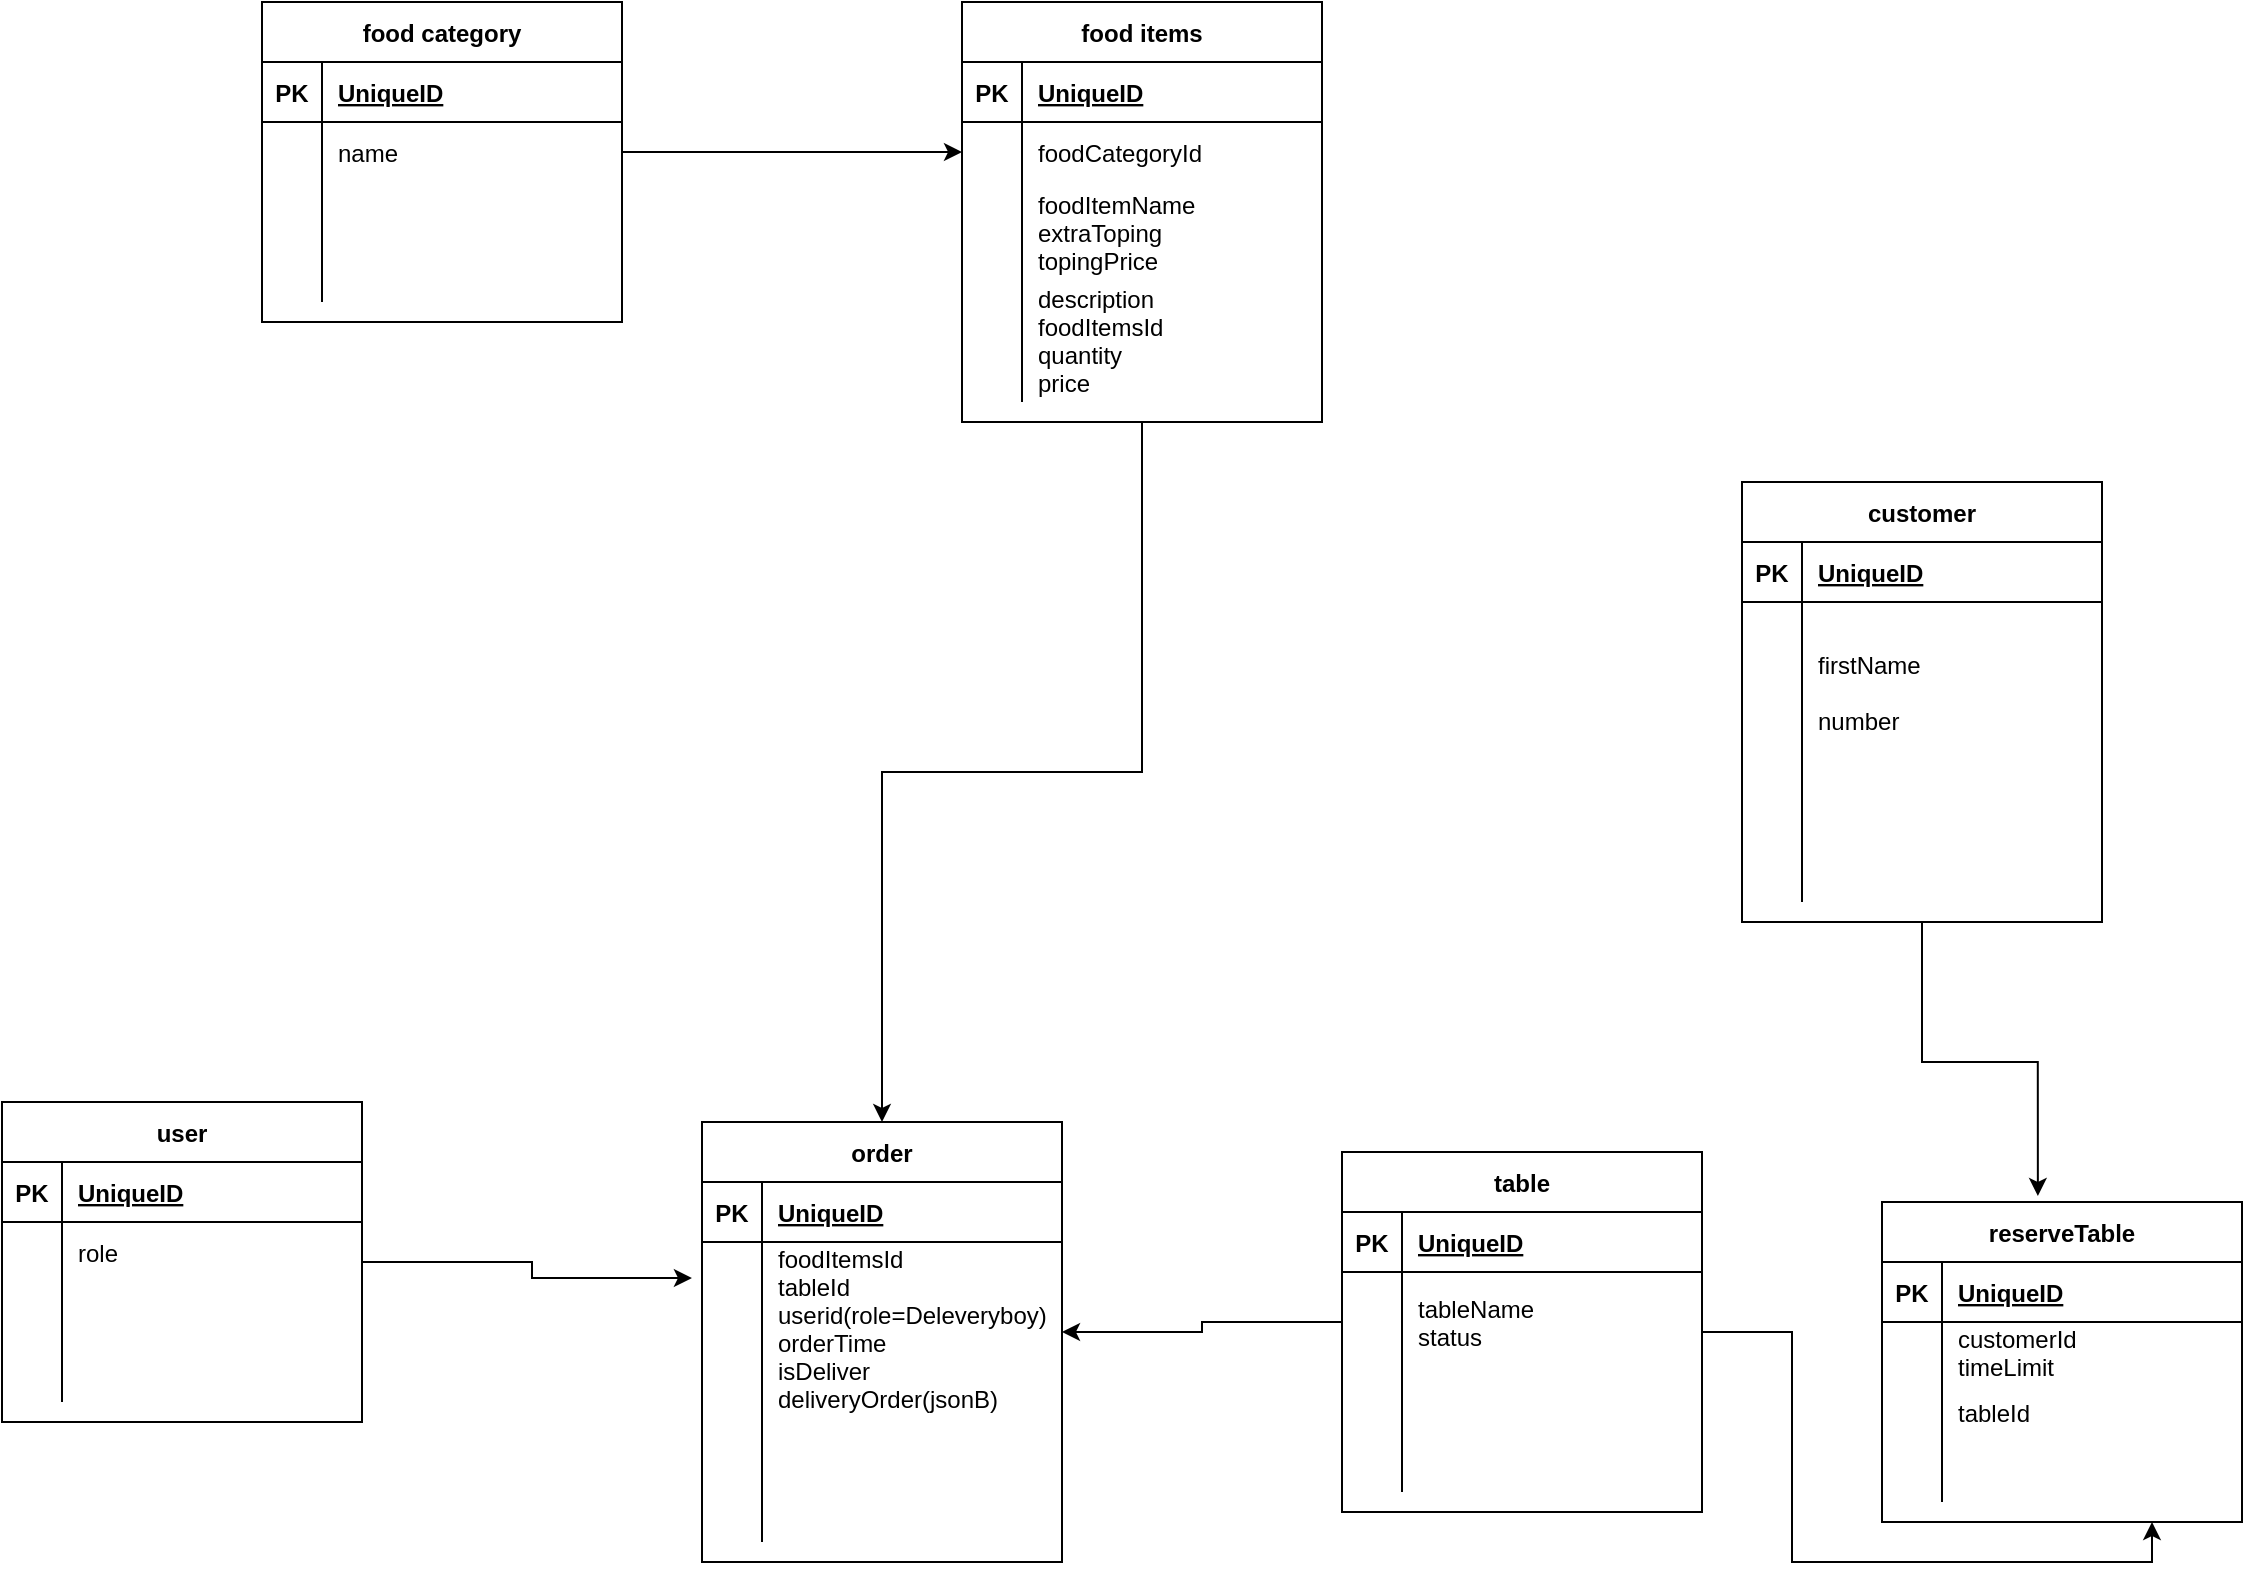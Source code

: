 <mxfile version="20.5.1" type="github">
  <diagram id="R2lEEEUBdFMjLlhIrx00" name="Page-1">
    <mxGraphModel dx="1578" dy="2182" grid="1" gridSize="10" guides="1" tooltips="1" connect="1" arrows="1" fold="1" page="1" pageScale="1" pageWidth="850" pageHeight="1100" math="0" shadow="0" extFonts="Permanent Marker^https://fonts.googleapis.com/css?family=Permanent+Marker">
      <root>
        <mxCell id="0" />
        <mxCell id="1" parent="0" />
        <mxCell id="HmCvgmjGHogJz_0cQoBX-1" value="order" style="shape=table;startSize=30;container=1;collapsible=1;childLayout=tableLayout;fixedRows=1;rowLines=0;fontStyle=1;align=center;resizeLast=1;" parent="1" vertex="1">
          <mxGeometry x="370" y="500" width="180" height="220" as="geometry" />
        </mxCell>
        <mxCell id="HmCvgmjGHogJz_0cQoBX-2" value="" style="shape=tableRow;horizontal=0;startSize=0;swimlaneHead=0;swimlaneBody=0;fillColor=none;collapsible=0;dropTarget=0;points=[[0,0.5],[1,0.5]];portConstraint=eastwest;top=0;left=0;right=0;bottom=1;" parent="HmCvgmjGHogJz_0cQoBX-1" vertex="1">
          <mxGeometry y="30" width="180" height="30" as="geometry" />
        </mxCell>
        <mxCell id="HmCvgmjGHogJz_0cQoBX-3" value="PK" style="shape=partialRectangle;connectable=0;fillColor=none;top=0;left=0;bottom=0;right=0;fontStyle=1;overflow=hidden;" parent="HmCvgmjGHogJz_0cQoBX-2" vertex="1">
          <mxGeometry width="30" height="30" as="geometry">
            <mxRectangle width="30" height="30" as="alternateBounds" />
          </mxGeometry>
        </mxCell>
        <mxCell id="HmCvgmjGHogJz_0cQoBX-4" value="UniqueID" style="shape=partialRectangle;connectable=0;fillColor=none;top=0;left=0;bottom=0;right=0;align=left;spacingLeft=6;fontStyle=5;overflow=hidden;" parent="HmCvgmjGHogJz_0cQoBX-2" vertex="1">
          <mxGeometry x="30" width="150" height="30" as="geometry">
            <mxRectangle width="150" height="30" as="alternateBounds" />
          </mxGeometry>
        </mxCell>
        <mxCell id="HmCvgmjGHogJz_0cQoBX-5" value="" style="shape=tableRow;horizontal=0;startSize=0;swimlaneHead=0;swimlaneBody=0;fillColor=none;collapsible=0;dropTarget=0;points=[[0,0.5],[1,0.5]];portConstraint=eastwest;top=0;left=0;right=0;bottom=0;" parent="HmCvgmjGHogJz_0cQoBX-1" vertex="1">
          <mxGeometry y="60" width="180" height="90" as="geometry" />
        </mxCell>
        <mxCell id="HmCvgmjGHogJz_0cQoBX-6" value="" style="shape=partialRectangle;connectable=0;fillColor=none;top=0;left=0;bottom=0;right=0;editable=1;overflow=hidden;" parent="HmCvgmjGHogJz_0cQoBX-5" vertex="1">
          <mxGeometry width="30" height="90" as="geometry">
            <mxRectangle width="30" height="90" as="alternateBounds" />
          </mxGeometry>
        </mxCell>
        <mxCell id="HmCvgmjGHogJz_0cQoBX-7" value="foodItemsId&#xa;tableId&#xa;userid(role=Deleveryboy)&#xa;orderTime&#xa;isDeliver&#xa;deliveryOrder(jsonB)&#xa;" style="shape=partialRectangle;connectable=0;fillColor=none;top=0;left=0;bottom=0;right=0;align=left;spacingLeft=6;overflow=hidden;" parent="HmCvgmjGHogJz_0cQoBX-5" vertex="1">
          <mxGeometry x="30" width="150" height="90" as="geometry">
            <mxRectangle width="150" height="90" as="alternateBounds" />
          </mxGeometry>
        </mxCell>
        <mxCell id="HmCvgmjGHogJz_0cQoBX-8" value="" style="shape=tableRow;horizontal=0;startSize=0;swimlaneHead=0;swimlaneBody=0;fillColor=none;collapsible=0;dropTarget=0;points=[[0,0.5],[1,0.5]];portConstraint=eastwest;top=0;left=0;right=0;bottom=0;" parent="HmCvgmjGHogJz_0cQoBX-1" vertex="1">
          <mxGeometry y="150" width="180" height="30" as="geometry" />
        </mxCell>
        <mxCell id="HmCvgmjGHogJz_0cQoBX-9" value="" style="shape=partialRectangle;connectable=0;fillColor=none;top=0;left=0;bottom=0;right=0;editable=1;overflow=hidden;" parent="HmCvgmjGHogJz_0cQoBX-8" vertex="1">
          <mxGeometry width="30" height="30" as="geometry">
            <mxRectangle width="30" height="30" as="alternateBounds" />
          </mxGeometry>
        </mxCell>
        <mxCell id="HmCvgmjGHogJz_0cQoBX-10" value="" style="shape=partialRectangle;connectable=0;fillColor=none;top=0;left=0;bottom=0;right=0;align=left;spacingLeft=6;overflow=hidden;" parent="HmCvgmjGHogJz_0cQoBX-8" vertex="1">
          <mxGeometry x="30" width="150" height="30" as="geometry">
            <mxRectangle width="150" height="30" as="alternateBounds" />
          </mxGeometry>
        </mxCell>
        <mxCell id="HmCvgmjGHogJz_0cQoBX-11" value="" style="shape=tableRow;horizontal=0;startSize=0;swimlaneHead=0;swimlaneBody=0;fillColor=none;collapsible=0;dropTarget=0;points=[[0,0.5],[1,0.5]];portConstraint=eastwest;top=0;left=0;right=0;bottom=0;" parent="HmCvgmjGHogJz_0cQoBX-1" vertex="1">
          <mxGeometry y="180" width="180" height="30" as="geometry" />
        </mxCell>
        <mxCell id="HmCvgmjGHogJz_0cQoBX-12" value="" style="shape=partialRectangle;connectable=0;fillColor=none;top=0;left=0;bottom=0;right=0;editable=1;overflow=hidden;" parent="HmCvgmjGHogJz_0cQoBX-11" vertex="1">
          <mxGeometry width="30" height="30" as="geometry">
            <mxRectangle width="30" height="30" as="alternateBounds" />
          </mxGeometry>
        </mxCell>
        <mxCell id="HmCvgmjGHogJz_0cQoBX-13" value="" style="shape=partialRectangle;connectable=0;fillColor=none;top=0;left=0;bottom=0;right=0;align=left;spacingLeft=6;overflow=hidden;" parent="HmCvgmjGHogJz_0cQoBX-11" vertex="1">
          <mxGeometry x="30" width="150" height="30" as="geometry">
            <mxRectangle width="150" height="30" as="alternateBounds" />
          </mxGeometry>
        </mxCell>
        <mxCell id="HmCvgmjGHogJz_0cQoBX-229" style="edgeStyle=orthogonalEdgeStyle;rounded=0;orthogonalLoop=1;jettySize=auto;html=1;entryX=0.75;entryY=1;entryDx=0;entryDy=0;" parent="1" source="HmCvgmjGHogJz_0cQoBX-16" target="HmCvgmjGHogJz_0cQoBX-215" edge="1">
          <mxGeometry relative="1" as="geometry" />
        </mxCell>
        <mxCell id="HmCvgmjGHogJz_0cQoBX-16" value="table" style="shape=table;startSize=30;container=1;collapsible=1;childLayout=tableLayout;fixedRows=1;rowLines=0;fontStyle=1;align=center;resizeLast=1;" parent="1" vertex="1">
          <mxGeometry x="690" y="515" width="180" height="180" as="geometry" />
        </mxCell>
        <mxCell id="HmCvgmjGHogJz_0cQoBX-17" value="" style="shape=tableRow;horizontal=0;startSize=0;swimlaneHead=0;swimlaneBody=0;fillColor=none;collapsible=0;dropTarget=0;points=[[0,0.5],[1,0.5]];portConstraint=eastwest;top=0;left=0;right=0;bottom=1;" parent="HmCvgmjGHogJz_0cQoBX-16" vertex="1">
          <mxGeometry y="30" width="180" height="30" as="geometry" />
        </mxCell>
        <mxCell id="HmCvgmjGHogJz_0cQoBX-18" value="PK" style="shape=partialRectangle;connectable=0;fillColor=none;top=0;left=0;bottom=0;right=0;fontStyle=1;overflow=hidden;" parent="HmCvgmjGHogJz_0cQoBX-17" vertex="1">
          <mxGeometry width="30" height="30" as="geometry">
            <mxRectangle width="30" height="30" as="alternateBounds" />
          </mxGeometry>
        </mxCell>
        <mxCell id="HmCvgmjGHogJz_0cQoBX-19" value="UniqueID" style="shape=partialRectangle;connectable=0;fillColor=none;top=0;left=0;bottom=0;right=0;align=left;spacingLeft=6;fontStyle=5;overflow=hidden;" parent="HmCvgmjGHogJz_0cQoBX-17" vertex="1">
          <mxGeometry x="30" width="150" height="30" as="geometry">
            <mxRectangle width="150" height="30" as="alternateBounds" />
          </mxGeometry>
        </mxCell>
        <mxCell id="HmCvgmjGHogJz_0cQoBX-20" value="" style="shape=tableRow;horizontal=0;startSize=0;swimlaneHead=0;swimlaneBody=0;fillColor=none;collapsible=0;dropTarget=0;points=[[0,0.5],[1,0.5]];portConstraint=eastwest;top=0;left=0;right=0;bottom=0;" parent="HmCvgmjGHogJz_0cQoBX-16" vertex="1">
          <mxGeometry y="60" width="180" height="50" as="geometry" />
        </mxCell>
        <mxCell id="HmCvgmjGHogJz_0cQoBX-21" value="" style="shape=partialRectangle;connectable=0;fillColor=none;top=0;left=0;bottom=0;right=0;editable=1;overflow=hidden;" parent="HmCvgmjGHogJz_0cQoBX-20" vertex="1">
          <mxGeometry width="30" height="50" as="geometry">
            <mxRectangle width="30" height="50" as="alternateBounds" />
          </mxGeometry>
        </mxCell>
        <mxCell id="HmCvgmjGHogJz_0cQoBX-22" value="tableName&#xa;status" style="shape=partialRectangle;connectable=0;fillColor=none;top=0;left=0;bottom=0;right=0;align=left;spacingLeft=6;overflow=hidden;" parent="HmCvgmjGHogJz_0cQoBX-20" vertex="1">
          <mxGeometry x="30" width="150" height="50" as="geometry">
            <mxRectangle width="150" height="50" as="alternateBounds" />
          </mxGeometry>
        </mxCell>
        <mxCell id="HmCvgmjGHogJz_0cQoBX-23" value="" style="shape=tableRow;horizontal=0;startSize=0;swimlaneHead=0;swimlaneBody=0;fillColor=none;collapsible=0;dropTarget=0;points=[[0,0.5],[1,0.5]];portConstraint=eastwest;top=0;left=0;right=0;bottom=0;" parent="HmCvgmjGHogJz_0cQoBX-16" vertex="1">
          <mxGeometry y="110" width="180" height="30" as="geometry" />
        </mxCell>
        <mxCell id="HmCvgmjGHogJz_0cQoBX-24" value="" style="shape=partialRectangle;connectable=0;fillColor=none;top=0;left=0;bottom=0;right=0;editable=1;overflow=hidden;" parent="HmCvgmjGHogJz_0cQoBX-23" vertex="1">
          <mxGeometry width="30" height="30" as="geometry">
            <mxRectangle width="30" height="30" as="alternateBounds" />
          </mxGeometry>
        </mxCell>
        <mxCell id="HmCvgmjGHogJz_0cQoBX-25" value="" style="shape=partialRectangle;connectable=0;fillColor=none;top=0;left=0;bottom=0;right=0;align=left;spacingLeft=6;overflow=hidden;" parent="HmCvgmjGHogJz_0cQoBX-23" vertex="1">
          <mxGeometry x="30" width="150" height="30" as="geometry">
            <mxRectangle width="150" height="30" as="alternateBounds" />
          </mxGeometry>
        </mxCell>
        <mxCell id="HmCvgmjGHogJz_0cQoBX-26" value="" style="shape=tableRow;horizontal=0;startSize=0;swimlaneHead=0;swimlaneBody=0;fillColor=none;collapsible=0;dropTarget=0;points=[[0,0.5],[1,0.5]];portConstraint=eastwest;top=0;left=0;right=0;bottom=0;" parent="HmCvgmjGHogJz_0cQoBX-16" vertex="1">
          <mxGeometry y="140" width="180" height="30" as="geometry" />
        </mxCell>
        <mxCell id="HmCvgmjGHogJz_0cQoBX-27" value="" style="shape=partialRectangle;connectable=0;fillColor=none;top=0;left=0;bottom=0;right=0;editable=1;overflow=hidden;" parent="HmCvgmjGHogJz_0cQoBX-26" vertex="1">
          <mxGeometry width="30" height="30" as="geometry">
            <mxRectangle width="30" height="30" as="alternateBounds" />
          </mxGeometry>
        </mxCell>
        <mxCell id="HmCvgmjGHogJz_0cQoBX-28" value="" style="shape=partialRectangle;connectable=0;fillColor=none;top=0;left=0;bottom=0;right=0;align=left;spacingLeft=6;overflow=hidden;" parent="HmCvgmjGHogJz_0cQoBX-26" vertex="1">
          <mxGeometry x="30" width="150" height="30" as="geometry">
            <mxRectangle width="150" height="30" as="alternateBounds" />
          </mxGeometry>
        </mxCell>
        <mxCell id="HmCvgmjGHogJz_0cQoBX-30" style="edgeStyle=orthogonalEdgeStyle;rounded=0;orthogonalLoop=1;jettySize=auto;html=1;entryX=1;entryY=0.5;entryDx=0;entryDy=0;" parent="1" source="HmCvgmjGHogJz_0cQoBX-20" target="HmCvgmjGHogJz_0cQoBX-5" edge="1">
          <mxGeometry relative="1" as="geometry" />
        </mxCell>
        <mxCell id="HmCvgmjGHogJz_0cQoBX-228" style="edgeStyle=orthogonalEdgeStyle;rounded=0;orthogonalLoop=1;jettySize=auto;html=1;entryX=0.433;entryY=-0.019;entryDx=0;entryDy=0;entryPerimeter=0;" parent="1" source="HmCvgmjGHogJz_0cQoBX-46" target="HmCvgmjGHogJz_0cQoBX-215" edge="1">
          <mxGeometry relative="1" as="geometry" />
        </mxCell>
        <mxCell id="HmCvgmjGHogJz_0cQoBX-46" value="customer" style="shape=table;startSize=30;container=1;collapsible=1;childLayout=tableLayout;fixedRows=1;rowLines=0;fontStyle=1;align=center;resizeLast=1;" parent="1" vertex="1">
          <mxGeometry x="890" y="180" width="180" height="220" as="geometry" />
        </mxCell>
        <mxCell id="HmCvgmjGHogJz_0cQoBX-47" value="" style="shape=tableRow;horizontal=0;startSize=0;swimlaneHead=0;swimlaneBody=0;fillColor=none;collapsible=0;dropTarget=0;points=[[0,0.5],[1,0.5]];portConstraint=eastwest;top=0;left=0;right=0;bottom=1;" parent="HmCvgmjGHogJz_0cQoBX-46" vertex="1">
          <mxGeometry y="30" width="180" height="30" as="geometry" />
        </mxCell>
        <mxCell id="HmCvgmjGHogJz_0cQoBX-48" value="PK" style="shape=partialRectangle;connectable=0;fillColor=none;top=0;left=0;bottom=0;right=0;fontStyle=1;overflow=hidden;" parent="HmCvgmjGHogJz_0cQoBX-47" vertex="1">
          <mxGeometry width="30" height="30" as="geometry">
            <mxRectangle width="30" height="30" as="alternateBounds" />
          </mxGeometry>
        </mxCell>
        <mxCell id="HmCvgmjGHogJz_0cQoBX-49" value="UniqueID" style="shape=partialRectangle;connectable=0;fillColor=none;top=0;left=0;bottom=0;right=0;align=left;spacingLeft=6;fontStyle=5;overflow=hidden;" parent="HmCvgmjGHogJz_0cQoBX-47" vertex="1">
          <mxGeometry x="30" width="150" height="30" as="geometry">
            <mxRectangle width="150" height="30" as="alternateBounds" />
          </mxGeometry>
        </mxCell>
        <mxCell id="HmCvgmjGHogJz_0cQoBX-50" value="" style="shape=tableRow;horizontal=0;startSize=0;swimlaneHead=0;swimlaneBody=0;fillColor=none;collapsible=0;dropTarget=0;points=[[0,0.5],[1,0.5]];portConstraint=eastwest;top=0;left=0;right=0;bottom=0;" parent="HmCvgmjGHogJz_0cQoBX-46" vertex="1">
          <mxGeometry y="60" width="180" height="90" as="geometry" />
        </mxCell>
        <mxCell id="HmCvgmjGHogJz_0cQoBX-51" value="" style="shape=partialRectangle;connectable=0;fillColor=none;top=0;left=0;bottom=0;right=0;editable=1;overflow=hidden;" parent="HmCvgmjGHogJz_0cQoBX-50" vertex="1">
          <mxGeometry width="30" height="90" as="geometry">
            <mxRectangle width="30" height="90" as="alternateBounds" />
          </mxGeometry>
        </mxCell>
        <mxCell id="HmCvgmjGHogJz_0cQoBX-52" value="firstName&#xa;&#xa;number" style="shape=partialRectangle;connectable=0;fillColor=none;top=0;left=0;bottom=0;right=0;align=left;spacingLeft=6;overflow=hidden;" parent="HmCvgmjGHogJz_0cQoBX-50" vertex="1">
          <mxGeometry x="30" width="150" height="90" as="geometry">
            <mxRectangle width="150" height="90" as="alternateBounds" />
          </mxGeometry>
        </mxCell>
        <mxCell id="HmCvgmjGHogJz_0cQoBX-53" value="" style="shape=tableRow;horizontal=0;startSize=0;swimlaneHead=0;swimlaneBody=0;fillColor=none;collapsible=0;dropTarget=0;points=[[0,0.5],[1,0.5]];portConstraint=eastwest;top=0;left=0;right=0;bottom=0;" parent="HmCvgmjGHogJz_0cQoBX-46" vertex="1">
          <mxGeometry y="150" width="180" height="30" as="geometry" />
        </mxCell>
        <mxCell id="HmCvgmjGHogJz_0cQoBX-54" value="" style="shape=partialRectangle;connectable=0;fillColor=none;top=0;left=0;bottom=0;right=0;editable=1;overflow=hidden;" parent="HmCvgmjGHogJz_0cQoBX-53" vertex="1">
          <mxGeometry width="30" height="30" as="geometry">
            <mxRectangle width="30" height="30" as="alternateBounds" />
          </mxGeometry>
        </mxCell>
        <mxCell id="HmCvgmjGHogJz_0cQoBX-55" value="" style="shape=partialRectangle;connectable=0;fillColor=none;top=0;left=0;bottom=0;right=0;align=left;spacingLeft=6;overflow=hidden;" parent="HmCvgmjGHogJz_0cQoBX-53" vertex="1">
          <mxGeometry x="30" width="150" height="30" as="geometry">
            <mxRectangle width="150" height="30" as="alternateBounds" />
          </mxGeometry>
        </mxCell>
        <mxCell id="HmCvgmjGHogJz_0cQoBX-56" value="" style="shape=tableRow;horizontal=0;startSize=0;swimlaneHead=0;swimlaneBody=0;fillColor=none;collapsible=0;dropTarget=0;points=[[0,0.5],[1,0.5]];portConstraint=eastwest;top=0;left=0;right=0;bottom=0;" parent="HmCvgmjGHogJz_0cQoBX-46" vertex="1">
          <mxGeometry y="180" width="180" height="30" as="geometry" />
        </mxCell>
        <mxCell id="HmCvgmjGHogJz_0cQoBX-57" value="" style="shape=partialRectangle;connectable=0;fillColor=none;top=0;left=0;bottom=0;right=0;editable=1;overflow=hidden;" parent="HmCvgmjGHogJz_0cQoBX-56" vertex="1">
          <mxGeometry width="30" height="30" as="geometry">
            <mxRectangle width="30" height="30" as="alternateBounds" />
          </mxGeometry>
        </mxCell>
        <mxCell id="HmCvgmjGHogJz_0cQoBX-58" value="" style="shape=partialRectangle;connectable=0;fillColor=none;top=0;left=0;bottom=0;right=0;align=left;spacingLeft=6;overflow=hidden;" parent="HmCvgmjGHogJz_0cQoBX-56" vertex="1">
          <mxGeometry x="30" width="150" height="30" as="geometry">
            <mxRectangle width="150" height="30" as="alternateBounds" />
          </mxGeometry>
        </mxCell>
        <mxCell id="HmCvgmjGHogJz_0cQoBX-131" style="edgeStyle=orthogonalEdgeStyle;rounded=0;orthogonalLoop=1;jettySize=auto;html=1;entryX=-0.028;entryY=0.2;entryDx=0;entryDy=0;entryPerimeter=0;" parent="1" source="HmCvgmjGHogJz_0cQoBX-118" target="HmCvgmjGHogJz_0cQoBX-5" edge="1">
          <mxGeometry relative="1" as="geometry" />
        </mxCell>
        <mxCell id="HmCvgmjGHogJz_0cQoBX-118" value="user" style="shape=table;startSize=30;container=1;collapsible=1;childLayout=tableLayout;fixedRows=1;rowLines=0;fontStyle=1;align=center;resizeLast=1;" parent="1" vertex="1">
          <mxGeometry x="20" y="490" width="180" height="160" as="geometry" />
        </mxCell>
        <mxCell id="HmCvgmjGHogJz_0cQoBX-119" value="" style="shape=tableRow;horizontal=0;startSize=0;swimlaneHead=0;swimlaneBody=0;fillColor=none;collapsible=0;dropTarget=0;points=[[0,0.5],[1,0.5]];portConstraint=eastwest;top=0;left=0;right=0;bottom=1;" parent="HmCvgmjGHogJz_0cQoBX-118" vertex="1">
          <mxGeometry y="30" width="180" height="30" as="geometry" />
        </mxCell>
        <mxCell id="HmCvgmjGHogJz_0cQoBX-120" value="PK" style="shape=partialRectangle;connectable=0;fillColor=none;top=0;left=0;bottom=0;right=0;fontStyle=1;overflow=hidden;" parent="HmCvgmjGHogJz_0cQoBX-119" vertex="1">
          <mxGeometry width="30" height="30" as="geometry">
            <mxRectangle width="30" height="30" as="alternateBounds" />
          </mxGeometry>
        </mxCell>
        <mxCell id="HmCvgmjGHogJz_0cQoBX-121" value="UniqueID" style="shape=partialRectangle;connectable=0;fillColor=none;top=0;left=0;bottom=0;right=0;align=left;spacingLeft=6;fontStyle=5;overflow=hidden;" parent="HmCvgmjGHogJz_0cQoBX-119" vertex="1">
          <mxGeometry x="30" width="150" height="30" as="geometry">
            <mxRectangle width="150" height="30" as="alternateBounds" />
          </mxGeometry>
        </mxCell>
        <mxCell id="HmCvgmjGHogJz_0cQoBX-122" value="" style="shape=tableRow;horizontal=0;startSize=0;swimlaneHead=0;swimlaneBody=0;fillColor=none;collapsible=0;dropTarget=0;points=[[0,0.5],[1,0.5]];portConstraint=eastwest;top=0;left=0;right=0;bottom=0;" parent="HmCvgmjGHogJz_0cQoBX-118" vertex="1">
          <mxGeometry y="60" width="180" height="30" as="geometry" />
        </mxCell>
        <mxCell id="HmCvgmjGHogJz_0cQoBX-123" value="" style="shape=partialRectangle;connectable=0;fillColor=none;top=0;left=0;bottom=0;right=0;editable=1;overflow=hidden;" parent="HmCvgmjGHogJz_0cQoBX-122" vertex="1">
          <mxGeometry width="30" height="30" as="geometry">
            <mxRectangle width="30" height="30" as="alternateBounds" />
          </mxGeometry>
        </mxCell>
        <mxCell id="HmCvgmjGHogJz_0cQoBX-124" value="role" style="shape=partialRectangle;connectable=0;fillColor=none;top=0;left=0;bottom=0;right=0;align=left;spacingLeft=6;overflow=hidden;" parent="HmCvgmjGHogJz_0cQoBX-122" vertex="1">
          <mxGeometry x="30" width="150" height="30" as="geometry">
            <mxRectangle width="150" height="30" as="alternateBounds" />
          </mxGeometry>
        </mxCell>
        <mxCell id="HmCvgmjGHogJz_0cQoBX-125" value="" style="shape=tableRow;horizontal=0;startSize=0;swimlaneHead=0;swimlaneBody=0;fillColor=none;collapsible=0;dropTarget=0;points=[[0,0.5],[1,0.5]];portConstraint=eastwest;top=0;left=0;right=0;bottom=0;" parent="HmCvgmjGHogJz_0cQoBX-118" vertex="1">
          <mxGeometry y="90" width="180" height="30" as="geometry" />
        </mxCell>
        <mxCell id="HmCvgmjGHogJz_0cQoBX-126" value="" style="shape=partialRectangle;connectable=0;fillColor=none;top=0;left=0;bottom=0;right=0;editable=1;overflow=hidden;" parent="HmCvgmjGHogJz_0cQoBX-125" vertex="1">
          <mxGeometry width="30" height="30" as="geometry">
            <mxRectangle width="30" height="30" as="alternateBounds" />
          </mxGeometry>
        </mxCell>
        <mxCell id="HmCvgmjGHogJz_0cQoBX-127" value="" style="shape=partialRectangle;connectable=0;fillColor=none;top=0;left=0;bottom=0;right=0;align=left;spacingLeft=6;overflow=hidden;" parent="HmCvgmjGHogJz_0cQoBX-125" vertex="1">
          <mxGeometry x="30" width="150" height="30" as="geometry">
            <mxRectangle width="150" height="30" as="alternateBounds" />
          </mxGeometry>
        </mxCell>
        <mxCell id="HmCvgmjGHogJz_0cQoBX-128" value="" style="shape=tableRow;horizontal=0;startSize=0;swimlaneHead=0;swimlaneBody=0;fillColor=none;collapsible=0;dropTarget=0;points=[[0,0.5],[1,0.5]];portConstraint=eastwest;top=0;left=0;right=0;bottom=0;" parent="HmCvgmjGHogJz_0cQoBX-118" vertex="1">
          <mxGeometry y="120" width="180" height="30" as="geometry" />
        </mxCell>
        <mxCell id="HmCvgmjGHogJz_0cQoBX-129" value="" style="shape=partialRectangle;connectable=0;fillColor=none;top=0;left=0;bottom=0;right=0;editable=1;overflow=hidden;" parent="HmCvgmjGHogJz_0cQoBX-128" vertex="1">
          <mxGeometry width="30" height="30" as="geometry">
            <mxRectangle width="30" height="30" as="alternateBounds" />
          </mxGeometry>
        </mxCell>
        <mxCell id="HmCvgmjGHogJz_0cQoBX-130" value="" style="shape=partialRectangle;connectable=0;fillColor=none;top=0;left=0;bottom=0;right=0;align=left;spacingLeft=6;overflow=hidden;" parent="HmCvgmjGHogJz_0cQoBX-128" vertex="1">
          <mxGeometry x="30" width="150" height="30" as="geometry">
            <mxRectangle width="150" height="30" as="alternateBounds" />
          </mxGeometry>
        </mxCell>
        <mxCell id="HmCvgmjGHogJz_0cQoBX-133" value="food category" style="shape=table;startSize=30;container=1;collapsible=1;childLayout=tableLayout;fixedRows=1;rowLines=0;fontStyle=1;align=center;resizeLast=1;" parent="1" vertex="1">
          <mxGeometry x="150" y="-60" width="180" height="160" as="geometry" />
        </mxCell>
        <mxCell id="HmCvgmjGHogJz_0cQoBX-134" value="" style="shape=tableRow;horizontal=0;startSize=0;swimlaneHead=0;swimlaneBody=0;fillColor=none;collapsible=0;dropTarget=0;points=[[0,0.5],[1,0.5]];portConstraint=eastwest;top=0;left=0;right=0;bottom=1;" parent="HmCvgmjGHogJz_0cQoBX-133" vertex="1">
          <mxGeometry y="30" width="180" height="30" as="geometry" />
        </mxCell>
        <mxCell id="HmCvgmjGHogJz_0cQoBX-135" value="PK" style="shape=partialRectangle;connectable=0;fillColor=none;top=0;left=0;bottom=0;right=0;fontStyle=1;overflow=hidden;" parent="HmCvgmjGHogJz_0cQoBX-134" vertex="1">
          <mxGeometry width="30" height="30" as="geometry">
            <mxRectangle width="30" height="30" as="alternateBounds" />
          </mxGeometry>
        </mxCell>
        <mxCell id="HmCvgmjGHogJz_0cQoBX-136" value="UniqueID" style="shape=partialRectangle;connectable=0;fillColor=none;top=0;left=0;bottom=0;right=0;align=left;spacingLeft=6;fontStyle=5;overflow=hidden;" parent="HmCvgmjGHogJz_0cQoBX-134" vertex="1">
          <mxGeometry x="30" width="150" height="30" as="geometry">
            <mxRectangle width="150" height="30" as="alternateBounds" />
          </mxGeometry>
        </mxCell>
        <mxCell id="HmCvgmjGHogJz_0cQoBX-137" value="" style="shape=tableRow;horizontal=0;startSize=0;swimlaneHead=0;swimlaneBody=0;fillColor=none;collapsible=0;dropTarget=0;points=[[0,0.5],[1,0.5]];portConstraint=eastwest;top=0;left=0;right=0;bottom=0;" parent="HmCvgmjGHogJz_0cQoBX-133" vertex="1">
          <mxGeometry y="60" width="180" height="30" as="geometry" />
        </mxCell>
        <mxCell id="HmCvgmjGHogJz_0cQoBX-138" value="" style="shape=partialRectangle;connectable=0;fillColor=none;top=0;left=0;bottom=0;right=0;editable=1;overflow=hidden;" parent="HmCvgmjGHogJz_0cQoBX-137" vertex="1">
          <mxGeometry width="30" height="30" as="geometry">
            <mxRectangle width="30" height="30" as="alternateBounds" />
          </mxGeometry>
        </mxCell>
        <mxCell id="HmCvgmjGHogJz_0cQoBX-139" value="name" style="shape=partialRectangle;connectable=0;fillColor=none;top=0;left=0;bottom=0;right=0;align=left;spacingLeft=6;overflow=hidden;" parent="HmCvgmjGHogJz_0cQoBX-137" vertex="1">
          <mxGeometry x="30" width="150" height="30" as="geometry">
            <mxRectangle width="150" height="30" as="alternateBounds" />
          </mxGeometry>
        </mxCell>
        <mxCell id="HmCvgmjGHogJz_0cQoBX-140" value="" style="shape=tableRow;horizontal=0;startSize=0;swimlaneHead=0;swimlaneBody=0;fillColor=none;collapsible=0;dropTarget=0;points=[[0,0.5],[1,0.5]];portConstraint=eastwest;top=0;left=0;right=0;bottom=0;" parent="HmCvgmjGHogJz_0cQoBX-133" vertex="1">
          <mxGeometry y="90" width="180" height="30" as="geometry" />
        </mxCell>
        <mxCell id="HmCvgmjGHogJz_0cQoBX-141" value="" style="shape=partialRectangle;connectable=0;fillColor=none;top=0;left=0;bottom=0;right=0;editable=1;overflow=hidden;" parent="HmCvgmjGHogJz_0cQoBX-140" vertex="1">
          <mxGeometry width="30" height="30" as="geometry">
            <mxRectangle width="30" height="30" as="alternateBounds" />
          </mxGeometry>
        </mxCell>
        <mxCell id="HmCvgmjGHogJz_0cQoBX-142" value="" style="shape=partialRectangle;connectable=0;fillColor=none;top=0;left=0;bottom=0;right=0;align=left;spacingLeft=6;overflow=hidden;" parent="HmCvgmjGHogJz_0cQoBX-140" vertex="1">
          <mxGeometry x="30" width="150" height="30" as="geometry">
            <mxRectangle width="150" height="30" as="alternateBounds" />
          </mxGeometry>
        </mxCell>
        <mxCell id="HmCvgmjGHogJz_0cQoBX-143" value="" style="shape=tableRow;horizontal=0;startSize=0;swimlaneHead=0;swimlaneBody=0;fillColor=none;collapsible=0;dropTarget=0;points=[[0,0.5],[1,0.5]];portConstraint=eastwest;top=0;left=0;right=0;bottom=0;" parent="HmCvgmjGHogJz_0cQoBX-133" vertex="1">
          <mxGeometry y="120" width="180" height="30" as="geometry" />
        </mxCell>
        <mxCell id="HmCvgmjGHogJz_0cQoBX-144" value="" style="shape=partialRectangle;connectable=0;fillColor=none;top=0;left=0;bottom=0;right=0;editable=1;overflow=hidden;" parent="HmCvgmjGHogJz_0cQoBX-143" vertex="1">
          <mxGeometry width="30" height="30" as="geometry">
            <mxRectangle width="30" height="30" as="alternateBounds" />
          </mxGeometry>
        </mxCell>
        <mxCell id="HmCvgmjGHogJz_0cQoBX-145" value="" style="shape=partialRectangle;connectable=0;fillColor=none;top=0;left=0;bottom=0;right=0;align=left;spacingLeft=6;overflow=hidden;" parent="HmCvgmjGHogJz_0cQoBX-143" vertex="1">
          <mxGeometry x="30" width="150" height="30" as="geometry">
            <mxRectangle width="150" height="30" as="alternateBounds" />
          </mxGeometry>
        </mxCell>
        <mxCell id="Dg6a4BvPBjcugmheYcvD-1" style="edgeStyle=orthogonalEdgeStyle;rounded=0;orthogonalLoop=1;jettySize=auto;html=1;entryX=0.5;entryY=0;entryDx=0;entryDy=0;" edge="1" parent="1" source="HmCvgmjGHogJz_0cQoBX-173" target="HmCvgmjGHogJz_0cQoBX-1">
          <mxGeometry relative="1" as="geometry" />
        </mxCell>
        <mxCell id="HmCvgmjGHogJz_0cQoBX-173" value="food items" style="shape=table;startSize=30;container=1;collapsible=1;childLayout=tableLayout;fixedRows=1;rowLines=0;fontStyle=1;align=center;resizeLast=1;" parent="1" vertex="1">
          <mxGeometry x="500" y="-60" width="180" height="210" as="geometry" />
        </mxCell>
        <mxCell id="HmCvgmjGHogJz_0cQoBX-174" value="" style="shape=tableRow;horizontal=0;startSize=0;swimlaneHead=0;swimlaneBody=0;fillColor=none;collapsible=0;dropTarget=0;points=[[0,0.5],[1,0.5]];portConstraint=eastwest;top=0;left=0;right=0;bottom=1;" parent="HmCvgmjGHogJz_0cQoBX-173" vertex="1">
          <mxGeometry y="30" width="180" height="30" as="geometry" />
        </mxCell>
        <mxCell id="HmCvgmjGHogJz_0cQoBX-175" value="PK" style="shape=partialRectangle;connectable=0;fillColor=none;top=0;left=0;bottom=0;right=0;fontStyle=1;overflow=hidden;" parent="HmCvgmjGHogJz_0cQoBX-174" vertex="1">
          <mxGeometry width="30" height="30" as="geometry">
            <mxRectangle width="30" height="30" as="alternateBounds" />
          </mxGeometry>
        </mxCell>
        <mxCell id="HmCvgmjGHogJz_0cQoBX-176" value="UniqueID" style="shape=partialRectangle;connectable=0;fillColor=none;top=0;left=0;bottom=0;right=0;align=left;spacingLeft=6;fontStyle=5;overflow=hidden;" parent="HmCvgmjGHogJz_0cQoBX-174" vertex="1">
          <mxGeometry x="30" width="150" height="30" as="geometry">
            <mxRectangle width="150" height="30" as="alternateBounds" />
          </mxGeometry>
        </mxCell>
        <mxCell id="HmCvgmjGHogJz_0cQoBX-177" value="" style="shape=tableRow;horizontal=0;startSize=0;swimlaneHead=0;swimlaneBody=0;fillColor=none;collapsible=0;dropTarget=0;points=[[0,0.5],[1,0.5]];portConstraint=eastwest;top=0;left=0;right=0;bottom=0;" parent="HmCvgmjGHogJz_0cQoBX-173" vertex="1">
          <mxGeometry y="60" width="180" height="30" as="geometry" />
        </mxCell>
        <mxCell id="HmCvgmjGHogJz_0cQoBX-178" value="" style="shape=partialRectangle;connectable=0;fillColor=none;top=0;left=0;bottom=0;right=0;editable=1;overflow=hidden;" parent="HmCvgmjGHogJz_0cQoBX-177" vertex="1">
          <mxGeometry width="30" height="30" as="geometry">
            <mxRectangle width="30" height="30" as="alternateBounds" />
          </mxGeometry>
        </mxCell>
        <mxCell id="HmCvgmjGHogJz_0cQoBX-179" value="foodCategoryId" style="shape=partialRectangle;connectable=0;fillColor=none;top=0;left=0;bottom=0;right=0;align=left;spacingLeft=6;overflow=hidden;" parent="HmCvgmjGHogJz_0cQoBX-177" vertex="1">
          <mxGeometry x="30" width="150" height="30" as="geometry">
            <mxRectangle width="150" height="30" as="alternateBounds" />
          </mxGeometry>
        </mxCell>
        <mxCell id="HmCvgmjGHogJz_0cQoBX-180" value="" style="shape=tableRow;horizontal=0;startSize=0;swimlaneHead=0;swimlaneBody=0;fillColor=none;collapsible=0;dropTarget=0;points=[[0,0.5],[1,0.5]];portConstraint=eastwest;top=0;left=0;right=0;bottom=0;" parent="HmCvgmjGHogJz_0cQoBX-173" vertex="1">
          <mxGeometry y="90" width="180" height="50" as="geometry" />
        </mxCell>
        <mxCell id="HmCvgmjGHogJz_0cQoBX-181" value="" style="shape=partialRectangle;connectable=0;fillColor=none;top=0;left=0;bottom=0;right=0;editable=1;overflow=hidden;" parent="HmCvgmjGHogJz_0cQoBX-180" vertex="1">
          <mxGeometry width="30" height="50" as="geometry">
            <mxRectangle width="30" height="50" as="alternateBounds" />
          </mxGeometry>
        </mxCell>
        <mxCell id="HmCvgmjGHogJz_0cQoBX-182" value="foodItemName&#xa;extraToping&#xa;topingPrice" style="shape=partialRectangle;connectable=0;fillColor=none;top=0;left=0;bottom=0;right=0;align=left;spacingLeft=6;overflow=hidden;" parent="HmCvgmjGHogJz_0cQoBX-180" vertex="1">
          <mxGeometry x="30" width="150" height="50" as="geometry">
            <mxRectangle width="150" height="50" as="alternateBounds" />
          </mxGeometry>
        </mxCell>
        <mxCell id="HmCvgmjGHogJz_0cQoBX-183" value="" style="shape=tableRow;horizontal=0;startSize=0;swimlaneHead=0;swimlaneBody=0;fillColor=none;collapsible=0;dropTarget=0;points=[[0,0.5],[1,0.5]];portConstraint=eastwest;top=0;left=0;right=0;bottom=0;" parent="HmCvgmjGHogJz_0cQoBX-173" vertex="1">
          <mxGeometry y="140" width="180" height="60" as="geometry" />
        </mxCell>
        <mxCell id="HmCvgmjGHogJz_0cQoBX-184" value="" style="shape=partialRectangle;connectable=0;fillColor=none;top=0;left=0;bottom=0;right=0;editable=1;overflow=hidden;" parent="HmCvgmjGHogJz_0cQoBX-183" vertex="1">
          <mxGeometry width="30" height="60" as="geometry">
            <mxRectangle width="30" height="60" as="alternateBounds" />
          </mxGeometry>
        </mxCell>
        <mxCell id="HmCvgmjGHogJz_0cQoBX-185" value="description&#xa;foodItemsId&#xa;quantity&#xa;price&#xa;" style="shape=partialRectangle;connectable=0;fillColor=none;top=0;left=0;bottom=0;right=0;align=left;spacingLeft=6;overflow=hidden;" parent="HmCvgmjGHogJz_0cQoBX-183" vertex="1">
          <mxGeometry x="30" width="150" height="60" as="geometry">
            <mxRectangle width="150" height="60" as="alternateBounds" />
          </mxGeometry>
        </mxCell>
        <mxCell id="HmCvgmjGHogJz_0cQoBX-199" style="edgeStyle=orthogonalEdgeStyle;rounded=0;orthogonalLoop=1;jettySize=auto;html=1;entryX=0;entryY=0.5;entryDx=0;entryDy=0;" parent="1" source="HmCvgmjGHogJz_0cQoBX-137" target="HmCvgmjGHogJz_0cQoBX-177" edge="1">
          <mxGeometry relative="1" as="geometry" />
        </mxCell>
        <mxCell id="HmCvgmjGHogJz_0cQoBX-215" value="reserveTable" style="shape=table;startSize=30;container=1;collapsible=1;childLayout=tableLayout;fixedRows=1;rowLines=0;fontStyle=1;align=center;resizeLast=1;" parent="1" vertex="1">
          <mxGeometry x="960" y="540" width="180" height="160" as="geometry" />
        </mxCell>
        <mxCell id="HmCvgmjGHogJz_0cQoBX-216" value="" style="shape=tableRow;horizontal=0;startSize=0;swimlaneHead=0;swimlaneBody=0;fillColor=none;collapsible=0;dropTarget=0;points=[[0,0.5],[1,0.5]];portConstraint=eastwest;top=0;left=0;right=0;bottom=1;" parent="HmCvgmjGHogJz_0cQoBX-215" vertex="1">
          <mxGeometry y="30" width="180" height="30" as="geometry" />
        </mxCell>
        <mxCell id="HmCvgmjGHogJz_0cQoBX-217" value="PK" style="shape=partialRectangle;connectable=0;fillColor=none;top=0;left=0;bottom=0;right=0;fontStyle=1;overflow=hidden;" parent="HmCvgmjGHogJz_0cQoBX-216" vertex="1">
          <mxGeometry width="30" height="30" as="geometry">
            <mxRectangle width="30" height="30" as="alternateBounds" />
          </mxGeometry>
        </mxCell>
        <mxCell id="HmCvgmjGHogJz_0cQoBX-218" value="UniqueID" style="shape=partialRectangle;connectable=0;fillColor=none;top=0;left=0;bottom=0;right=0;align=left;spacingLeft=6;fontStyle=5;overflow=hidden;" parent="HmCvgmjGHogJz_0cQoBX-216" vertex="1">
          <mxGeometry x="30" width="150" height="30" as="geometry">
            <mxRectangle width="150" height="30" as="alternateBounds" />
          </mxGeometry>
        </mxCell>
        <mxCell id="HmCvgmjGHogJz_0cQoBX-219" value="" style="shape=tableRow;horizontal=0;startSize=0;swimlaneHead=0;swimlaneBody=0;fillColor=none;collapsible=0;dropTarget=0;points=[[0,0.5],[1,0.5]];portConstraint=eastwest;top=0;left=0;right=0;bottom=0;" parent="HmCvgmjGHogJz_0cQoBX-215" vertex="1">
          <mxGeometry y="60" width="180" height="30" as="geometry" />
        </mxCell>
        <mxCell id="HmCvgmjGHogJz_0cQoBX-220" value="" style="shape=partialRectangle;connectable=0;fillColor=none;top=0;left=0;bottom=0;right=0;editable=1;overflow=hidden;" parent="HmCvgmjGHogJz_0cQoBX-219" vertex="1">
          <mxGeometry width="30" height="30" as="geometry">
            <mxRectangle width="30" height="30" as="alternateBounds" />
          </mxGeometry>
        </mxCell>
        <mxCell id="HmCvgmjGHogJz_0cQoBX-221" value="customerId&#xa;timeLimit" style="shape=partialRectangle;connectable=0;fillColor=none;top=0;left=0;bottom=0;right=0;align=left;spacingLeft=6;overflow=hidden;" parent="HmCvgmjGHogJz_0cQoBX-219" vertex="1">
          <mxGeometry x="30" width="150" height="30" as="geometry">
            <mxRectangle width="150" height="30" as="alternateBounds" />
          </mxGeometry>
        </mxCell>
        <mxCell id="HmCvgmjGHogJz_0cQoBX-222" value="" style="shape=tableRow;horizontal=0;startSize=0;swimlaneHead=0;swimlaneBody=0;fillColor=none;collapsible=0;dropTarget=0;points=[[0,0.5],[1,0.5]];portConstraint=eastwest;top=0;left=0;right=0;bottom=0;" parent="HmCvgmjGHogJz_0cQoBX-215" vertex="1">
          <mxGeometry y="90" width="180" height="30" as="geometry" />
        </mxCell>
        <mxCell id="HmCvgmjGHogJz_0cQoBX-223" value="" style="shape=partialRectangle;connectable=0;fillColor=none;top=0;left=0;bottom=0;right=0;editable=1;overflow=hidden;" parent="HmCvgmjGHogJz_0cQoBX-222" vertex="1">
          <mxGeometry width="30" height="30" as="geometry">
            <mxRectangle width="30" height="30" as="alternateBounds" />
          </mxGeometry>
        </mxCell>
        <mxCell id="HmCvgmjGHogJz_0cQoBX-224" value="tableId" style="shape=partialRectangle;connectable=0;fillColor=none;top=0;left=0;bottom=0;right=0;align=left;spacingLeft=6;overflow=hidden;" parent="HmCvgmjGHogJz_0cQoBX-222" vertex="1">
          <mxGeometry x="30" width="150" height="30" as="geometry">
            <mxRectangle width="150" height="30" as="alternateBounds" />
          </mxGeometry>
        </mxCell>
        <mxCell id="HmCvgmjGHogJz_0cQoBX-225" value="" style="shape=tableRow;horizontal=0;startSize=0;swimlaneHead=0;swimlaneBody=0;fillColor=none;collapsible=0;dropTarget=0;points=[[0,0.5],[1,0.5]];portConstraint=eastwest;top=0;left=0;right=0;bottom=0;" parent="HmCvgmjGHogJz_0cQoBX-215" vertex="1">
          <mxGeometry y="120" width="180" height="30" as="geometry" />
        </mxCell>
        <mxCell id="HmCvgmjGHogJz_0cQoBX-226" value="" style="shape=partialRectangle;connectable=0;fillColor=none;top=0;left=0;bottom=0;right=0;editable=1;overflow=hidden;" parent="HmCvgmjGHogJz_0cQoBX-225" vertex="1">
          <mxGeometry width="30" height="30" as="geometry">
            <mxRectangle width="30" height="30" as="alternateBounds" />
          </mxGeometry>
        </mxCell>
        <mxCell id="HmCvgmjGHogJz_0cQoBX-227" value="" style="shape=partialRectangle;connectable=0;fillColor=none;top=0;left=0;bottom=0;right=0;align=left;spacingLeft=6;overflow=hidden;" parent="HmCvgmjGHogJz_0cQoBX-225" vertex="1">
          <mxGeometry x="30" width="150" height="30" as="geometry">
            <mxRectangle width="150" height="30" as="alternateBounds" />
          </mxGeometry>
        </mxCell>
      </root>
    </mxGraphModel>
  </diagram>
</mxfile>
